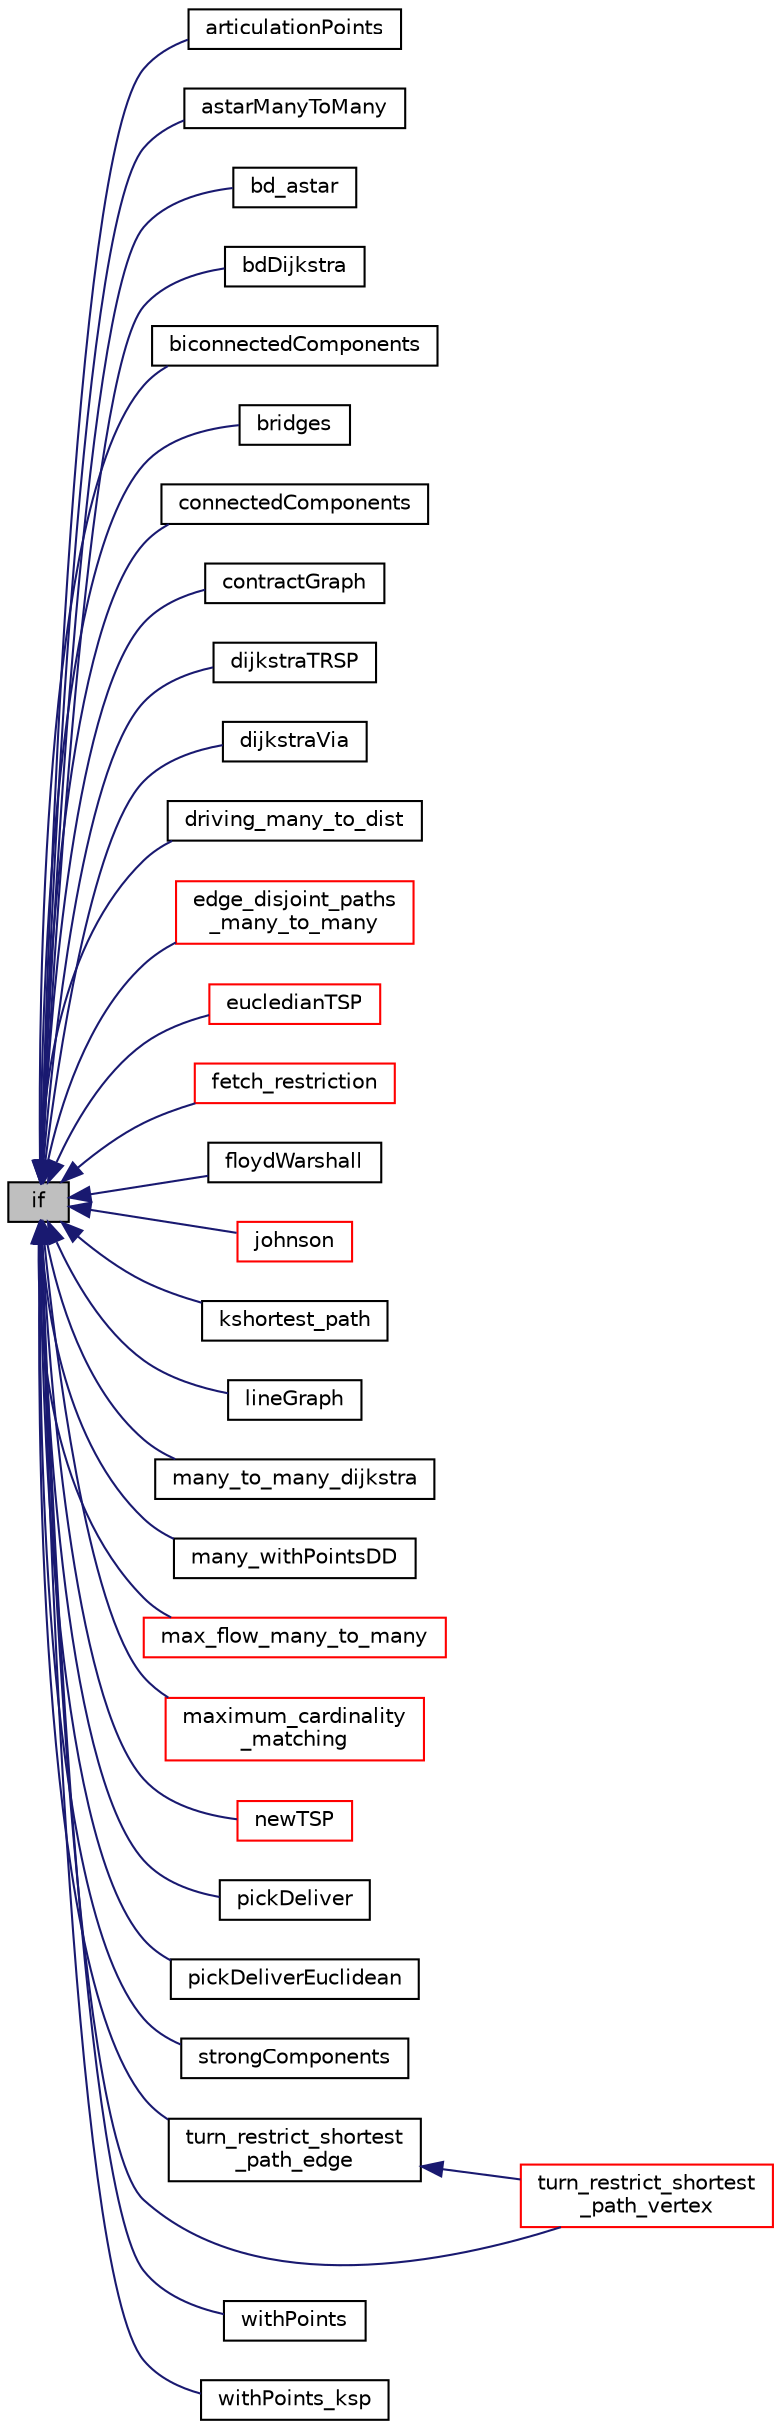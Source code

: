 digraph "if"
{
  edge [fontname="Helvetica",fontsize="10",labelfontname="Helvetica",labelfontsize="10"];
  node [fontname="Helvetica",fontsize="10",shape=record];
  rankdir="LR";
  Node1 [label="if",height=0.2,width=0.4,color="black", fillcolor="grey75", style="filled", fontcolor="black"];
  Node1 -> Node2 [dir="back",color="midnightblue",fontsize="10",style="solid",fontname="Helvetica"];
  Node2 [label="articulationPoints",height=0.2,width=0.4,color="black", fillcolor="white", style="filled",URL="$articulationPoints_8c.html#a949aadbd044600898b8d57d7fb780591",tooltip="postgres_connection.h "];
  Node1 -> Node3 [dir="back",color="midnightblue",fontsize="10",style="solid",fontname="Helvetica"];
  Node3 [label="astarManyToMany",height=0.2,width=0.4,color="black", fillcolor="white", style="filled",URL="$astar_8c.html#adbf9c70afae231caaa6d9fd3d343f47c"];
  Node1 -> Node4 [dir="back",color="midnightblue",fontsize="10",style="solid",fontname="Helvetica"];
  Node4 [label="bd_astar",height=0.2,width=0.4,color="black", fillcolor="white", style="filled",URL="$bdAstar_8c.html#a330536d15ec4a98cfcedec686dd1beca"];
  Node1 -> Node5 [dir="back",color="midnightblue",fontsize="10",style="solid",fontname="Helvetica"];
  Node5 [label="bdDijkstra",height=0.2,width=0.4,color="black", fillcolor="white", style="filled",URL="$bdDijkstra_8c.html#a15c450e8b0f1fc7425706793227c48a5"];
  Node1 -> Node6 [dir="back",color="midnightblue",fontsize="10",style="solid",fontname="Helvetica"];
  Node6 [label="biconnectedComponents",height=0.2,width=0.4,color="black", fillcolor="white", style="filled",URL="$biconnectedComponents_8c.html#abd0e2f6f4006b9bef24305df23ee66db",tooltip="postgres_connection.h "];
  Node1 -> Node7 [dir="back",color="midnightblue",fontsize="10",style="solid",fontname="Helvetica"];
  Node7 [label="bridges",height=0.2,width=0.4,color="black", fillcolor="white", style="filled",URL="$bridges_8c.html#a5dbe44d5a42d734213825965d978b2b9",tooltip="postgres_connection.h "];
  Node1 -> Node8 [dir="back",color="midnightblue",fontsize="10",style="solid",fontname="Helvetica"];
  Node8 [label="connectedComponents",height=0.2,width=0.4,color="black", fillcolor="white", style="filled",URL="$connectedComponents_8c.html#a5e0477c2969e990884e82d377264c37a",tooltip="postgres_connection.h "];
  Node1 -> Node9 [dir="back",color="midnightblue",fontsize="10",style="solid",fontname="Helvetica"];
  Node9 [label="contractGraph",height=0.2,width=0.4,color="black", fillcolor="white", style="filled",URL="$contractGraph_8c.html#a49d0cb0e1a6cc99c9e6cf4ecb9ba609b"];
  Node1 -> Node10 [dir="back",color="midnightblue",fontsize="10",style="solid",fontname="Helvetica"];
  Node10 [label="dijkstraTRSP",height=0.2,width=0.4,color="black", fillcolor="white", style="filled",URL="$dijkstraTRSP_8c.html#ac01a4c7d36e59e28dec0be125816db31",tooltip="postgres_connection.h "];
  Node1 -> Node11 [dir="back",color="midnightblue",fontsize="10",style="solid",fontname="Helvetica"];
  Node11 [label="dijkstraVia",height=0.2,width=0.4,color="black", fillcolor="white", style="filled",URL="$dijkstraVia_8c.html#ada3c99b7af59eabdb7bc8c62cc1cdb0a"];
  Node1 -> Node12 [dir="back",color="midnightblue",fontsize="10",style="solid",fontname="Helvetica"];
  Node12 [label="driving_many_to_dist",height=0.2,width=0.4,color="black", fillcolor="white", style="filled",URL="$many__to__dist__driving__distance_8c.html#aa06bcbb9f84b2c97db4ff61efb2851f0"];
  Node1 -> Node13 [dir="back",color="midnightblue",fontsize="10",style="solid",fontname="Helvetica"];
  Node13 [label="edge_disjoint_paths\l_many_to_many",height=0.2,width=0.4,color="red", fillcolor="white", style="filled",URL="$edge__disjoint__paths_8c.html#a428ef5f43c537f6aa69378581e302e65"];
  Node1 -> Node14 [dir="back",color="midnightblue",fontsize="10",style="solid",fontname="Helvetica"];
  Node14 [label="eucledianTSP",height=0.2,width=0.4,color="red", fillcolor="white", style="filled",URL="$eucledianTSP_8c.html#adf80487dfc6947bf2381c9a40302897b"];
  Node1 -> Node15 [dir="back",color="midnightblue",fontsize="10",style="solid",fontname="Helvetica"];
  Node15 [label="fetch_restriction",height=0.2,width=0.4,color="red", fillcolor="white", style="filled",URL="$restrict__input_8c.html#a28b4b85eed0156bf648881ea690edf11"];
  Node1 -> Node16 [dir="back",color="midnightblue",fontsize="10",style="solid",fontname="Helvetica"];
  Node16 [label="floydWarshall",height=0.2,width=0.4,color="black", fillcolor="white", style="filled",URL="$floydWarshall_8c.html#a658917e09af94c77c65736d7094d0084"];
  Node1 -> Node17 [dir="back",color="midnightblue",fontsize="10",style="solid",fontname="Helvetica"];
  Node17 [label="johnson",height=0.2,width=0.4,color="red", fillcolor="white", style="filled",URL="$johnson_8c.html#a0015d89bfe4db8a835ae5e01e5f582d5"];
  Node1 -> Node18 [dir="back",color="midnightblue",fontsize="10",style="solid",fontname="Helvetica"];
  Node18 [label="kshortest_path",height=0.2,width=0.4,color="black", fillcolor="white", style="filled",URL="$ksp_8c.html#a44f9fbe5816152227d56c4dbaea59e7d"];
  Node1 -> Node19 [dir="back",color="midnightblue",fontsize="10",style="solid",fontname="Helvetica"];
  Node19 [label="lineGraph",height=0.2,width=0.4,color="black", fillcolor="white", style="filled",URL="$lineGraph_8c.html#a0ccb6069f5d32ede9f4f1d24eaddca06",tooltip="postgres_connection.h "];
  Node1 -> Node20 [dir="back",color="midnightblue",fontsize="10",style="solid",fontname="Helvetica"];
  Node20 [label="many_to_many_dijkstra",height=0.2,width=0.4,color="black", fillcolor="white", style="filled",URL="$dijkstra_8c.html#a1bb7c1d86b852022aeb2f209c3528417"];
  Node1 -> Node21 [dir="back",color="midnightblue",fontsize="10",style="solid",fontname="Helvetica"];
  Node21 [label="many_withPointsDD",height=0.2,width=0.4,color="black", fillcolor="white", style="filled",URL="$many__to__dist__withPointsDD_8c.html#ad2891d45a1da4a420ccac452fc92259f"];
  Node1 -> Node22 [dir="back",color="midnightblue",fontsize="10",style="solid",fontname="Helvetica"];
  Node22 [label="max_flow_many_to_many",height=0.2,width=0.4,color="red", fillcolor="white", style="filled",URL="$max__flow_8c.html#a681248d427de12e71817df02076246d9"];
  Node1 -> Node23 [dir="back",color="midnightblue",fontsize="10",style="solid",fontname="Helvetica"];
  Node23 [label="maximum_cardinality\l_matching",height=0.2,width=0.4,color="red", fillcolor="white", style="filled",URL="$maximum__cardinality__matching_8c.html#abecab1857778932b653593abda4dde28"];
  Node1 -> Node24 [dir="back",color="midnightblue",fontsize="10",style="solid",fontname="Helvetica"];
  Node24 [label="newTSP",height=0.2,width=0.4,color="red", fillcolor="white", style="filled",URL="$newTSP_8c.html#a828abbb0dd60d155e407b9c264994cf1"];
  Node1 -> Node25 [dir="back",color="midnightblue",fontsize="10",style="solid",fontname="Helvetica"];
  Node25 [label="pickDeliver",height=0.2,width=0.4,color="black", fillcolor="white", style="filled",URL="$pickDeliver_8c.html#a7a053147dbbef85c2a19449d5300b785"];
  Node1 -> Node26 [dir="back",color="midnightblue",fontsize="10",style="solid",fontname="Helvetica"];
  Node26 [label="pickDeliverEuclidean",height=0.2,width=0.4,color="black", fillcolor="white", style="filled",URL="$pickDeliverEuclidean_8c.html#a9dab1ef459721270f9983aca53c49112"];
  Node1 -> Node27 [dir="back",color="midnightblue",fontsize="10",style="solid",fontname="Helvetica"];
  Node27 [label="strongComponents",height=0.2,width=0.4,color="black", fillcolor="white", style="filled",URL="$strongComponents_8c.html#afe480bc4995e169ffeb9d3a798ab0d44",tooltip="postgres_connection.h "];
  Node1 -> Node28 [dir="back",color="midnightblue",fontsize="10",style="solid",fontname="Helvetica"];
  Node28 [label="turn_restrict_shortest\l_path_edge",height=0.2,width=0.4,color="black", fillcolor="white", style="filled",URL="$trsp_8c.html#a938bf6c15c229413b975362c1bc510ce"];
  Node28 -> Node29 [dir="back",color="midnightblue",fontsize="10",style="solid",fontname="Helvetica"];
  Node29 [label="turn_restrict_shortest\l_path_vertex",height=0.2,width=0.4,color="red", fillcolor="white", style="filled",URL="$trsp_8c.html#ad9246e2da8aa61f657af867abc2b9d4c"];
  Node1 -> Node29 [dir="back",color="midnightblue",fontsize="10",style="solid",fontname="Helvetica"];
  Node1 -> Node30 [dir="back",color="midnightblue",fontsize="10",style="solid",fontname="Helvetica"];
  Node30 [label="withPoints",height=0.2,width=0.4,color="black", fillcolor="white", style="filled",URL="$withPoints_8c.html#aaab3ed3bcdef5263b2ac3bc56dcfe410"];
  Node1 -> Node31 [dir="back",color="midnightblue",fontsize="10",style="solid",fontname="Helvetica"];
  Node31 [label="withPoints_ksp",height=0.2,width=0.4,color="black", fillcolor="white", style="filled",URL="$withPoints__ksp_8c.html#ab57087c2c4297cb378bb89fae9e3d7fc"];
}
